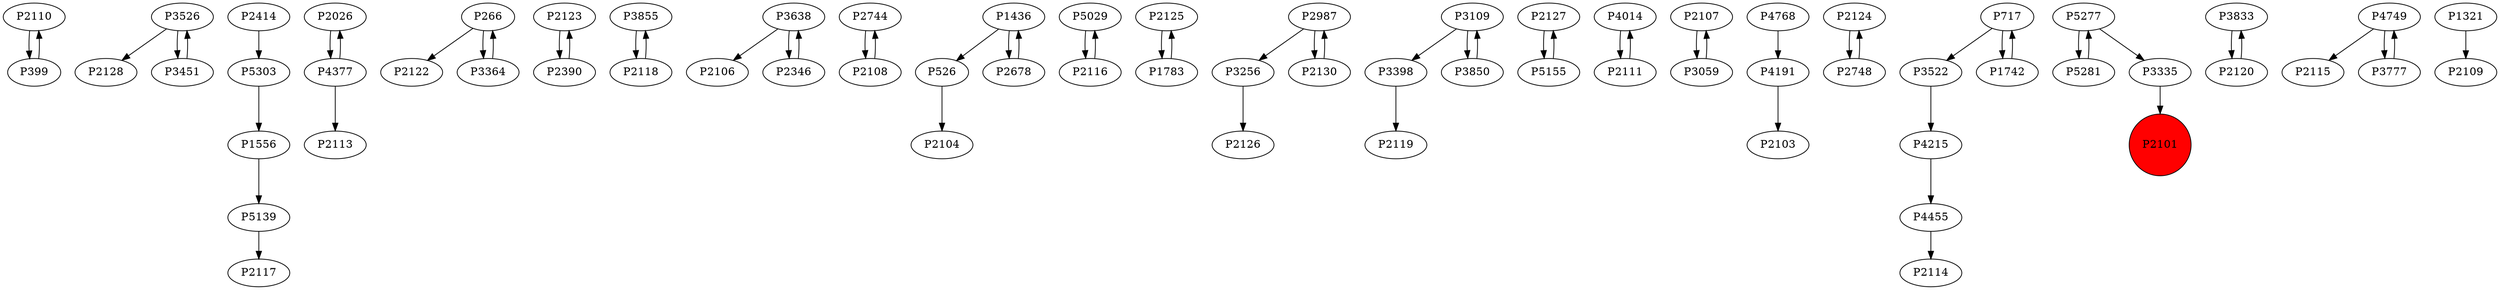 digraph {
	P2110 -> P399
	P3526 -> P2128
	P5303 -> P1556
	P2026 -> P4377
	P266 -> P2122
	P2123 -> P2390
	P3855 -> P2118
	P2414 -> P5303
	P399 -> P2110
	P3638 -> P2106
	P2744 -> P2108
	P526 -> P2104
	P3451 -> P3526
	P5029 -> P2116
	P2118 -> P3855
	P1436 -> P526
	P5139 -> P2117
	P2125 -> P1783
	P2987 -> P3256
	P3109 -> P3398
	P2127 -> P5155
	P4014 -> P2111
	P2107 -> P3059
	P4768 -> P4191
	P5155 -> P2127
	P3638 -> P2346
	P266 -> P3364
	P2124 -> P2748
	P2678 -> P1436
	P3398 -> P2119
	P2108 -> P2744
	P3850 -> P3109
	P4377 -> P2026
	P717 -> P3522
	P5277 -> P5281
	P2346 -> P3638
	P5277 -> P3335
	P4455 -> P2114
	P717 -> P1742
	P3833 -> P2120
	P3364 -> P266
	P2390 -> P2123
	P2987 -> P2130
	P4749 -> P2115
	P3059 -> P2107
	P4377 -> P2113
	P2748 -> P2124
	P4749 -> P3777
	P1783 -> P2125
	P2111 -> P4014
	P1321 -> P2109
	P2120 -> P3833
	P5281 -> P5277
	P3522 -> P4215
	P4191 -> P2103
	P4215 -> P4455
	P2116 -> P5029
	P1742 -> P717
	P3526 -> P3451
	P1436 -> P2678
	P3109 -> P3850
	P1556 -> P5139
	P3335 -> P2101
	P3256 -> P2126
	P3777 -> P4749
	P2130 -> P2987
	P2101 [shape=circle]
	P2101 [style=filled]
	P2101 [fillcolor=red]
}